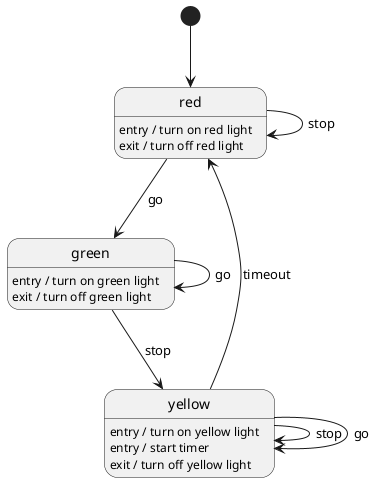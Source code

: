 @startuml

[*] --> red

red : entry / turn on red light
red : exit / turn off red light
yellow : entry / turn on yellow light
yellow : entry / start timer
yellow : exit / turn off yellow light
green : entry / turn on green light
green : exit / turn off green light

red --> red : stop
red --> green : go
green --> green : go
green --> yellow : stop
yellow --> yellow : stop
yellow --> yellow : go
yellow --> red : timeout

@enduml
